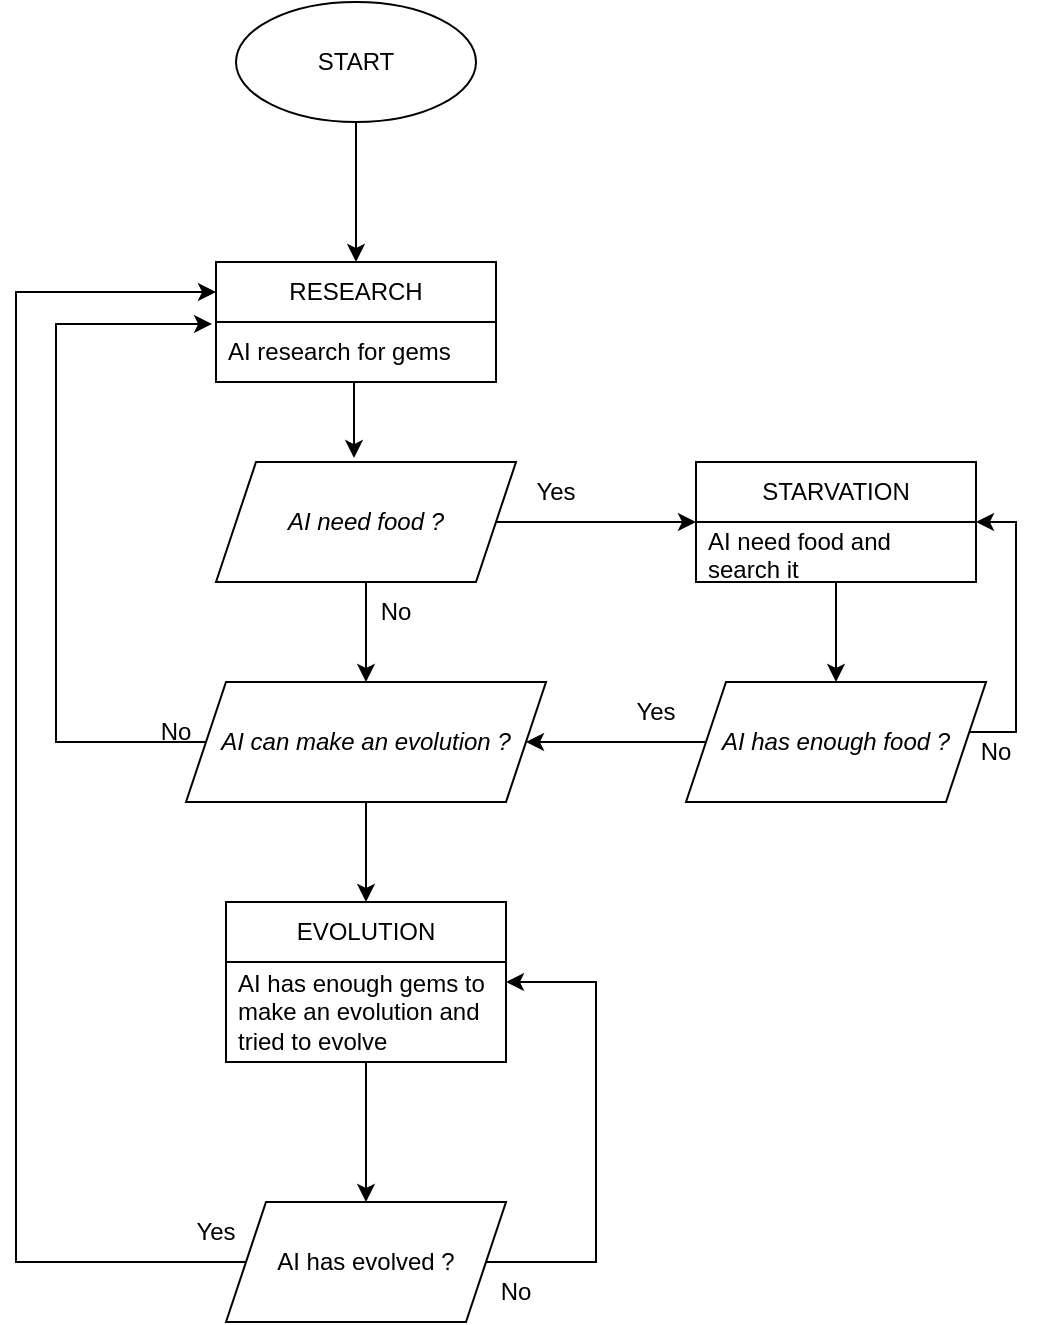 <mxfile version="24.4.13" type="device">
  <diagram name="Page-1" id="7sAC0-xezOF1oVvZT6-K">
    <mxGraphModel dx="880" dy="466" grid="1" gridSize="10" guides="1" tooltips="1" connect="1" arrows="1" fold="1" page="1" pageScale="1" pageWidth="850" pageHeight="1100" math="0" shadow="0">
      <root>
        <mxCell id="0" />
        <mxCell id="1" parent="0" />
        <mxCell id="T97Nd21Q1yB2E7ekBv3M-3" value="RESEARCH" style="swimlane;fontStyle=0;childLayout=stackLayout;horizontal=1;startSize=30;horizontalStack=0;resizeParent=1;resizeParentMax=0;resizeLast=0;collapsible=1;marginBottom=0;whiteSpace=wrap;html=1;" vertex="1" parent="1">
          <mxGeometry x="330" y="140" width="140" height="60" as="geometry" />
        </mxCell>
        <mxCell id="T97Nd21Q1yB2E7ekBv3M-4" value="AI research for gems" style="text;strokeColor=none;fillColor=none;align=left;verticalAlign=middle;spacingLeft=4;spacingRight=4;overflow=hidden;points=[[0,0.5],[1,0.5]];portConstraint=eastwest;rotatable=0;whiteSpace=wrap;html=1;" vertex="1" parent="T97Nd21Q1yB2E7ekBv3M-3">
          <mxGeometry y="30" width="140" height="30" as="geometry" />
        </mxCell>
        <mxCell id="T97Nd21Q1yB2E7ekBv3M-32" style="edgeStyle=orthogonalEdgeStyle;rounded=0;orthogonalLoop=1;jettySize=auto;html=1;exitX=0.5;exitY=1;exitDx=0;exitDy=0;entryX=0.5;entryY=0;entryDx=0;entryDy=0;" edge="1" parent="1" source="T97Nd21Q1yB2E7ekBv3M-7" target="T97Nd21Q1yB2E7ekBv3M-31">
          <mxGeometry relative="1" as="geometry" />
        </mxCell>
        <mxCell id="T97Nd21Q1yB2E7ekBv3M-7" value="STARVATION" style="swimlane;fontStyle=0;childLayout=stackLayout;horizontal=1;startSize=30;horizontalStack=0;resizeParent=1;resizeParentMax=0;resizeLast=0;collapsible=1;marginBottom=0;whiteSpace=wrap;html=1;" vertex="1" parent="1">
          <mxGeometry x="570" y="240" width="140" height="60" as="geometry" />
        </mxCell>
        <mxCell id="T97Nd21Q1yB2E7ekBv3M-8" value="AI need food and search it" style="text;strokeColor=none;fillColor=none;align=left;verticalAlign=middle;spacingLeft=4;spacingRight=4;overflow=hidden;points=[[0,0.5],[1,0.5]];portConstraint=eastwest;rotatable=0;whiteSpace=wrap;html=1;" vertex="1" parent="T97Nd21Q1yB2E7ekBv3M-7">
          <mxGeometry y="30" width="140" height="30" as="geometry" />
        </mxCell>
        <mxCell id="T97Nd21Q1yB2E7ekBv3M-39" style="edgeStyle=orthogonalEdgeStyle;rounded=0;orthogonalLoop=1;jettySize=auto;html=1;exitX=0.5;exitY=1;exitDx=0;exitDy=0;entryX=0.5;entryY=0;entryDx=0;entryDy=0;" edge="1" parent="1" source="T97Nd21Q1yB2E7ekBv3M-9" target="T97Nd21Q1yB2E7ekBv3M-37">
          <mxGeometry relative="1" as="geometry" />
        </mxCell>
        <mxCell id="T97Nd21Q1yB2E7ekBv3M-9" value="EVOLUTION" style="swimlane;fontStyle=0;childLayout=stackLayout;horizontal=1;startSize=30;horizontalStack=0;resizeParent=1;resizeParentMax=0;resizeLast=0;collapsible=1;marginBottom=0;whiteSpace=wrap;html=1;" vertex="1" parent="1">
          <mxGeometry x="335" y="460" width="140" height="80" as="geometry" />
        </mxCell>
        <mxCell id="T97Nd21Q1yB2E7ekBv3M-10" value="AI has enough gems to make an evolution and tried to evolve" style="text;strokeColor=none;fillColor=none;align=left;verticalAlign=middle;spacingLeft=4;spacingRight=4;overflow=hidden;points=[[0,0.5],[1,0.5]];portConstraint=eastwest;rotatable=0;whiteSpace=wrap;html=1;" vertex="1" parent="T97Nd21Q1yB2E7ekBv3M-9">
          <mxGeometry y="30" width="140" height="50" as="geometry" />
        </mxCell>
        <mxCell id="T97Nd21Q1yB2E7ekBv3M-12" style="edgeStyle=orthogonalEdgeStyle;rounded=0;orthogonalLoop=1;jettySize=auto;html=1;exitX=0.5;exitY=1;exitDx=0;exitDy=0;entryX=0.5;entryY=0;entryDx=0;entryDy=0;" edge="1" parent="1" source="T97Nd21Q1yB2E7ekBv3M-11" target="T97Nd21Q1yB2E7ekBv3M-3">
          <mxGeometry relative="1" as="geometry" />
        </mxCell>
        <mxCell id="T97Nd21Q1yB2E7ekBv3M-11" value="START" style="ellipse;whiteSpace=wrap;html=1;" vertex="1" parent="1">
          <mxGeometry x="340" y="10" width="120" height="60" as="geometry" />
        </mxCell>
        <mxCell id="T97Nd21Q1yB2E7ekBv3M-21" style="edgeStyle=orthogonalEdgeStyle;rounded=0;orthogonalLoop=1;jettySize=auto;html=1;exitX=0.5;exitY=1;exitDx=0;exitDy=0;entryX=0.5;entryY=0;entryDx=0;entryDy=0;" edge="1" parent="1" source="T97Nd21Q1yB2E7ekBv3M-13" target="T97Nd21Q1yB2E7ekBv3M-20">
          <mxGeometry relative="1" as="geometry" />
        </mxCell>
        <mxCell id="T97Nd21Q1yB2E7ekBv3M-22" style="edgeStyle=orthogonalEdgeStyle;rounded=0;orthogonalLoop=1;jettySize=auto;html=1;exitX=1;exitY=0.5;exitDx=0;exitDy=0;entryX=0;entryY=0.5;entryDx=0;entryDy=0;" edge="1" parent="1" source="T97Nd21Q1yB2E7ekBv3M-13" target="T97Nd21Q1yB2E7ekBv3M-7">
          <mxGeometry relative="1" as="geometry" />
        </mxCell>
        <mxCell id="T97Nd21Q1yB2E7ekBv3M-13" value="&lt;i&gt;AI need food ?&lt;br&gt;&lt;/i&gt;" style="shape=parallelogram;perimeter=parallelogramPerimeter;whiteSpace=wrap;html=1;fixedSize=1;" vertex="1" parent="1">
          <mxGeometry x="330" y="240" width="150" height="60" as="geometry" />
        </mxCell>
        <mxCell id="T97Nd21Q1yB2E7ekBv3M-18" value="No" style="text;html=1;align=center;verticalAlign=middle;whiteSpace=wrap;rounded=0;" vertex="1" parent="1">
          <mxGeometry x="390" y="300" width="60" height="30" as="geometry" />
        </mxCell>
        <mxCell id="T97Nd21Q1yB2E7ekBv3M-24" style="edgeStyle=orthogonalEdgeStyle;rounded=0;orthogonalLoop=1;jettySize=auto;html=1;exitX=0.5;exitY=1;exitDx=0;exitDy=0;" edge="1" parent="1" source="T97Nd21Q1yB2E7ekBv3M-20" target="T97Nd21Q1yB2E7ekBv3M-9">
          <mxGeometry relative="1" as="geometry" />
        </mxCell>
        <mxCell id="T97Nd21Q1yB2E7ekBv3M-20" value="&lt;i&gt;AI can make an evolution ?&lt;br&gt;&lt;/i&gt;" style="shape=parallelogram;perimeter=parallelogramPerimeter;whiteSpace=wrap;html=1;fixedSize=1;" vertex="1" parent="1">
          <mxGeometry x="315" y="350" width="180" height="60" as="geometry" />
        </mxCell>
        <mxCell id="T97Nd21Q1yB2E7ekBv3M-26" style="edgeStyle=orthogonalEdgeStyle;rounded=0;orthogonalLoop=1;jettySize=auto;html=1;exitX=0.5;exitY=1;exitDx=0;exitDy=0;entryX=0.46;entryY=-0.033;entryDx=0;entryDy=0;entryPerimeter=0;" edge="1" parent="1" source="T97Nd21Q1yB2E7ekBv3M-3" target="T97Nd21Q1yB2E7ekBv3M-13">
          <mxGeometry relative="1" as="geometry" />
        </mxCell>
        <mxCell id="T97Nd21Q1yB2E7ekBv3M-27" style="edgeStyle=orthogonalEdgeStyle;rounded=0;orthogonalLoop=1;jettySize=auto;html=1;exitX=0;exitY=0.5;exitDx=0;exitDy=0;entryX=-0.014;entryY=0.033;entryDx=0;entryDy=0;entryPerimeter=0;" edge="1" parent="1" source="T97Nd21Q1yB2E7ekBv3M-20" target="T97Nd21Q1yB2E7ekBv3M-4">
          <mxGeometry relative="1" as="geometry">
            <Array as="points">
              <mxPoint x="250" y="380" />
              <mxPoint x="250" y="171" />
            </Array>
          </mxGeometry>
        </mxCell>
        <mxCell id="T97Nd21Q1yB2E7ekBv3M-28" value="No" style="text;html=1;align=center;verticalAlign=middle;whiteSpace=wrap;rounded=0;" vertex="1" parent="1">
          <mxGeometry x="280" y="360" width="60" height="30" as="geometry" />
        </mxCell>
        <mxCell id="T97Nd21Q1yB2E7ekBv3M-29" value="Yes" style="text;html=1;align=center;verticalAlign=middle;whiteSpace=wrap;rounded=0;" vertex="1" parent="1">
          <mxGeometry x="470" y="240" width="60" height="30" as="geometry" />
        </mxCell>
        <mxCell id="T97Nd21Q1yB2E7ekBv3M-33" style="edgeStyle=orthogonalEdgeStyle;rounded=0;orthogonalLoop=1;jettySize=auto;html=1;exitX=1;exitY=0.5;exitDx=0;exitDy=0;entryX=1;entryY=0.5;entryDx=0;entryDy=0;" edge="1" parent="1" source="T97Nd21Q1yB2E7ekBv3M-31" target="T97Nd21Q1yB2E7ekBv3M-7">
          <mxGeometry relative="1" as="geometry">
            <Array as="points">
              <mxPoint x="730" y="375" />
              <mxPoint x="730" y="270" />
            </Array>
          </mxGeometry>
        </mxCell>
        <mxCell id="T97Nd21Q1yB2E7ekBv3M-34" style="edgeStyle=orthogonalEdgeStyle;rounded=0;orthogonalLoop=1;jettySize=auto;html=1;exitX=0;exitY=0.5;exitDx=0;exitDy=0;entryX=1;entryY=0.5;entryDx=0;entryDy=0;" edge="1" parent="1" source="T97Nd21Q1yB2E7ekBv3M-31" target="T97Nd21Q1yB2E7ekBv3M-20">
          <mxGeometry relative="1" as="geometry" />
        </mxCell>
        <mxCell id="T97Nd21Q1yB2E7ekBv3M-31" value="&lt;i&gt;AI has enough food ?&lt;br&gt;&lt;/i&gt;" style="shape=parallelogram;perimeter=parallelogramPerimeter;whiteSpace=wrap;html=1;fixedSize=1;" vertex="1" parent="1">
          <mxGeometry x="565" y="350" width="150" height="60" as="geometry" />
        </mxCell>
        <mxCell id="T97Nd21Q1yB2E7ekBv3M-35" value="Yes" style="text;html=1;align=center;verticalAlign=middle;whiteSpace=wrap;rounded=0;" vertex="1" parent="1">
          <mxGeometry x="520" y="350" width="60" height="30" as="geometry" />
        </mxCell>
        <mxCell id="T97Nd21Q1yB2E7ekBv3M-36" value="No" style="text;html=1;align=center;verticalAlign=middle;whiteSpace=wrap;rounded=0;" vertex="1" parent="1">
          <mxGeometry x="690" y="370" width="60" height="30" as="geometry" />
        </mxCell>
        <mxCell id="T97Nd21Q1yB2E7ekBv3M-38" style="edgeStyle=orthogonalEdgeStyle;rounded=0;orthogonalLoop=1;jettySize=auto;html=1;exitX=0;exitY=0.5;exitDx=0;exitDy=0;entryX=0;entryY=0.25;entryDx=0;entryDy=0;" edge="1" parent="1" source="T97Nd21Q1yB2E7ekBv3M-37" target="T97Nd21Q1yB2E7ekBv3M-3">
          <mxGeometry relative="1" as="geometry">
            <Array as="points">
              <mxPoint x="230" y="640" />
              <mxPoint x="230" y="155" />
            </Array>
          </mxGeometry>
        </mxCell>
        <mxCell id="T97Nd21Q1yB2E7ekBv3M-40" style="edgeStyle=orthogonalEdgeStyle;rounded=0;orthogonalLoop=1;jettySize=auto;html=1;exitX=1;exitY=0.5;exitDx=0;exitDy=0;entryX=1;entryY=0.5;entryDx=0;entryDy=0;" edge="1" parent="1" source="T97Nd21Q1yB2E7ekBv3M-37" target="T97Nd21Q1yB2E7ekBv3M-9">
          <mxGeometry relative="1" as="geometry">
            <Array as="points">
              <mxPoint x="520" y="640" />
              <mxPoint x="520" y="500" />
            </Array>
          </mxGeometry>
        </mxCell>
        <mxCell id="T97Nd21Q1yB2E7ekBv3M-37" value="AI has evolved ?" style="shape=parallelogram;perimeter=parallelogramPerimeter;whiteSpace=wrap;html=1;fixedSize=1;" vertex="1" parent="1">
          <mxGeometry x="335" y="610" width="140" height="60" as="geometry" />
        </mxCell>
        <mxCell id="T97Nd21Q1yB2E7ekBv3M-41" value="Yes" style="text;html=1;align=center;verticalAlign=middle;whiteSpace=wrap;rounded=0;" vertex="1" parent="1">
          <mxGeometry x="300" y="610" width="60" height="30" as="geometry" />
        </mxCell>
        <mxCell id="T97Nd21Q1yB2E7ekBv3M-43" value="No" style="text;html=1;align=center;verticalAlign=middle;whiteSpace=wrap;rounded=0;" vertex="1" parent="1">
          <mxGeometry x="450" y="640" width="60" height="30" as="geometry" />
        </mxCell>
      </root>
    </mxGraphModel>
  </diagram>
</mxfile>

